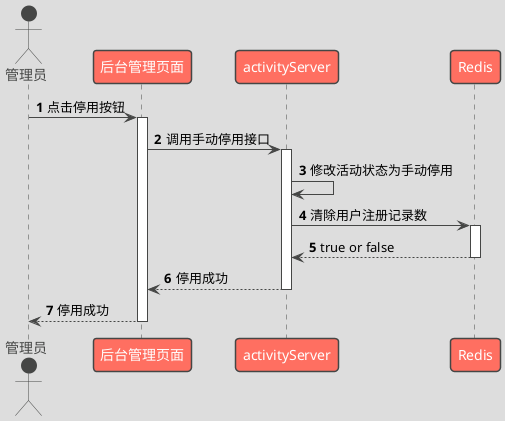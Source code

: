 @startuml
!theme toy
'https://plantuml.com/sequence-diagram

autonumber
actor 管理员
管理员 -> 后台管理页面: 点击停用按钮
activate 后台管理页面
后台管理页面 -> activityServer: 调用手动停用接口
activate activityServer
activityServer -> activityServer: 修改活动状态为手动停用
activityServer -> Redis: 清除用户注册记录数
activate Redis
Redis --> activityServer: true or false
deactivate Redis
activityServer --> 后台管理页面: 停用成功
deactivate activityServer
后台管理页面 --> 管理员: 停用成功
deactivate 后台管理页面
@enduml

